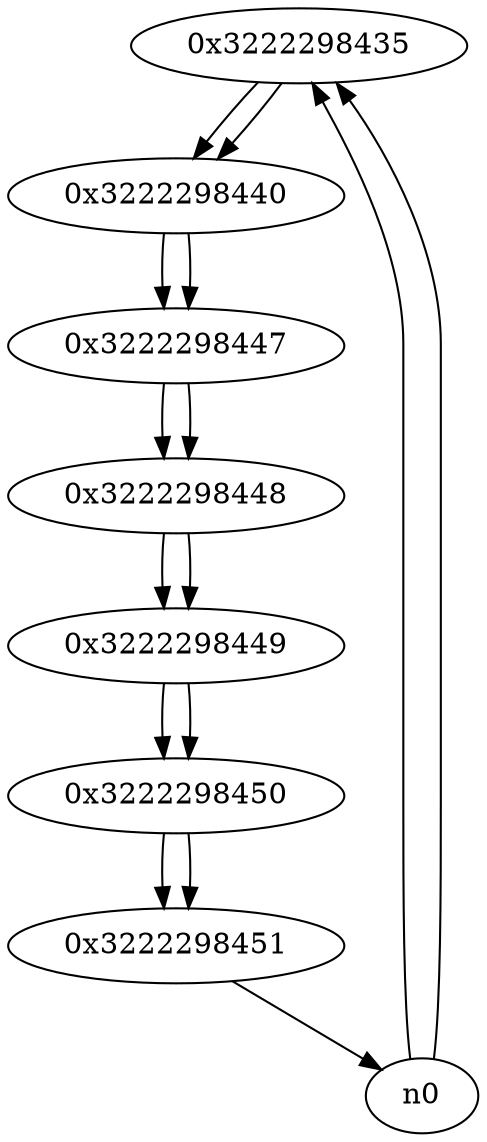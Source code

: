 digraph G{
/* nodes */
  n1 [label="0x3222298435"]
  n2 [label="0x3222298440"]
  n3 [label="0x3222298447"]
  n4 [label="0x3222298448"]
  n5 [label="0x3222298449"]
  n6 [label="0x3222298450"]
  n7 [label="0x3222298451"]
/* edges */
n1 -> n2;
n0 -> n1;
n0 -> n1;
n2 -> n3;
n1 -> n2;
n3 -> n4;
n2 -> n3;
n4 -> n5;
n3 -> n4;
n5 -> n6;
n4 -> n5;
n6 -> n7;
n5 -> n6;
n7 -> n0;
n6 -> n7;
}
